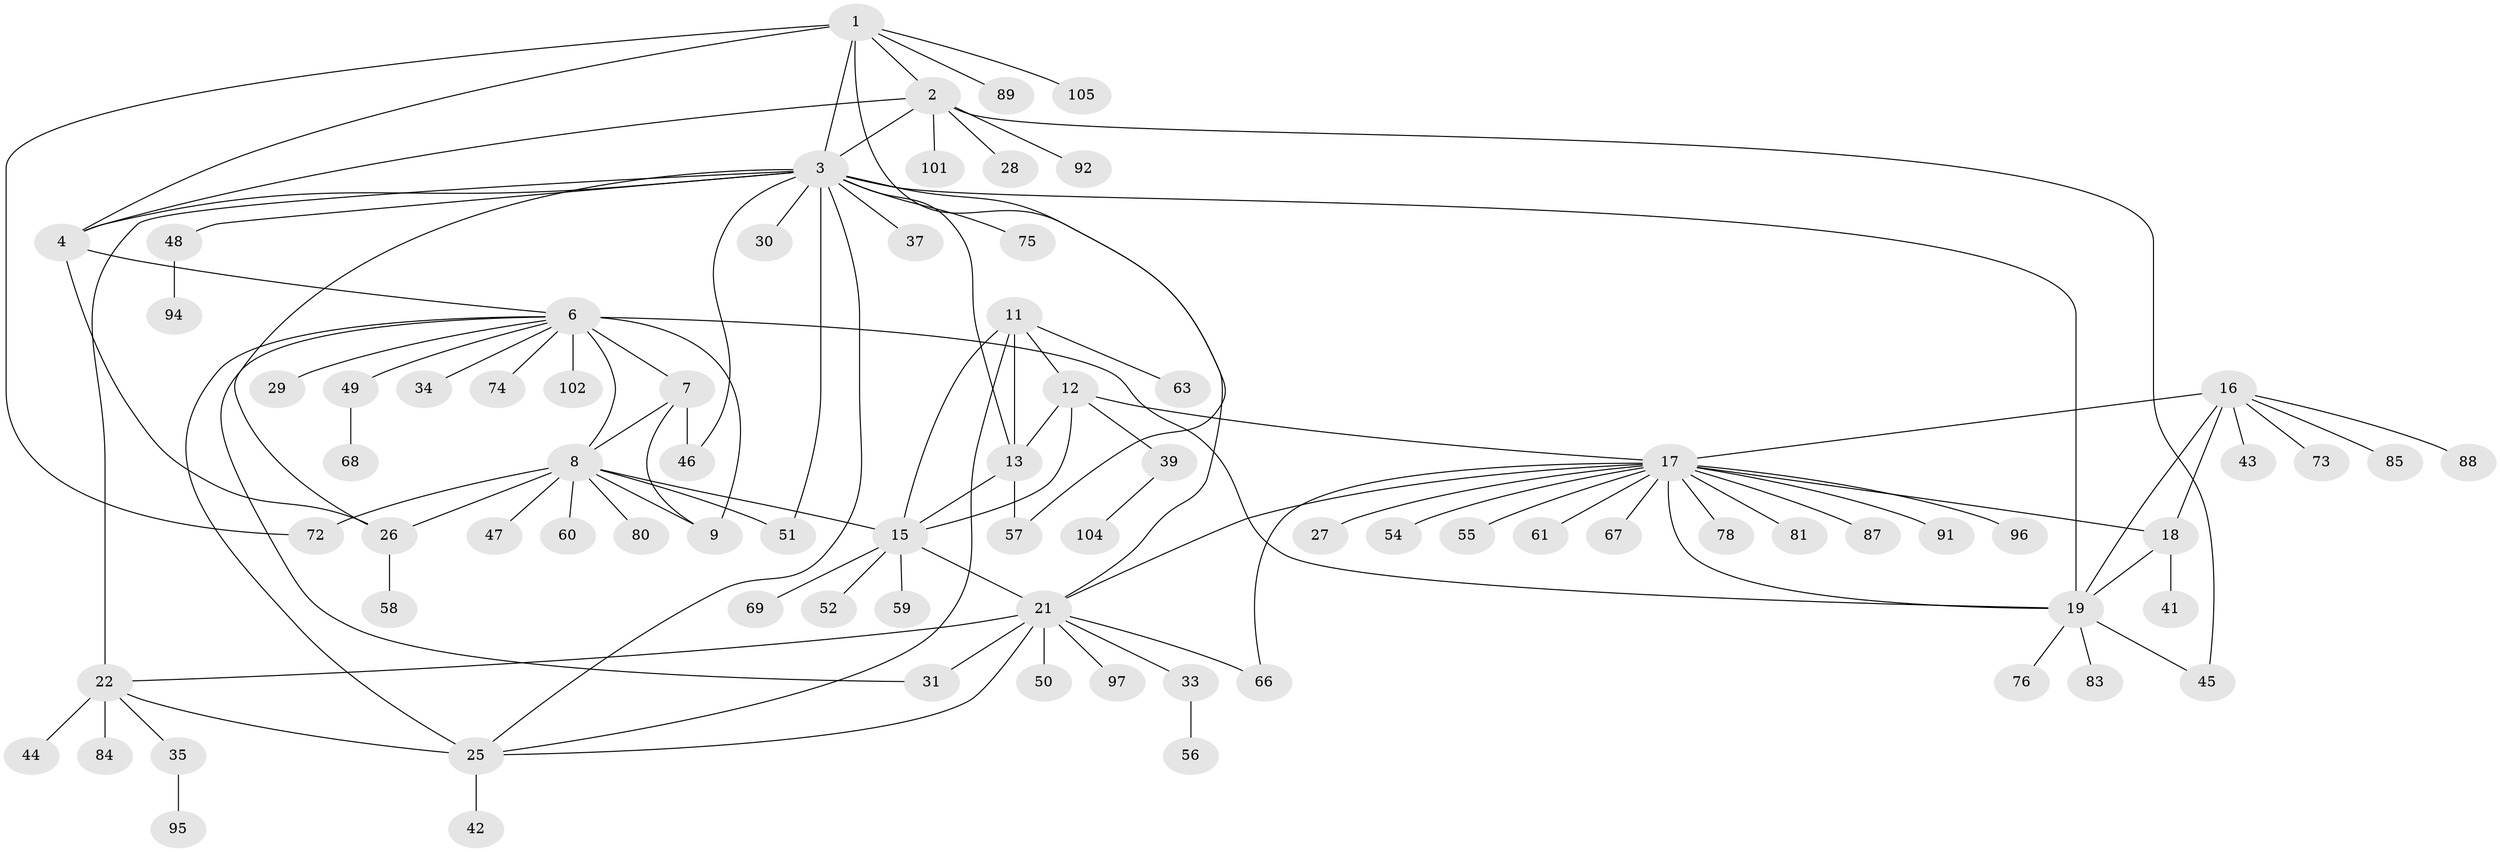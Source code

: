 // original degree distribution, {8: 0.01904761904761905, 9: 0.02857142857142857, 11: 0.02857142857142857, 7: 0.0380952380952381, 4: 0.02857142857142857, 6: 0.0380952380952381, 12: 0.01904761904761905, 5: 0.02857142857142857, 10: 0.01904761904761905, 1: 0.5619047619047619, 2: 0.17142857142857143, 3: 0.01904761904761905}
// Generated by graph-tools (version 1.1) at 2025/11/02/27/25 16:11:35]
// undirected, 79 vertices, 109 edges
graph export_dot {
graph [start="1"]
  node [color=gray90,style=filled];
  1 [super="+5"];
  2 [super="+100"];
  3 [super="+24"];
  4 [super="+65"];
  6 [super="+10"];
  7 [super="+70"];
  8 [super="+64"];
  9;
  11 [super="+14"];
  12 [super="+32"];
  13 [super="+71"];
  15 [super="+38"];
  16 [super="+98"];
  17 [super="+20"];
  18 [super="+82"];
  19 [super="+99"];
  21 [super="+86"];
  22 [super="+23"];
  25 [super="+90"];
  26 [super="+79"];
  27;
  28;
  29 [super="+62"];
  30;
  31 [super="+77"];
  33;
  34;
  35 [super="+36"];
  37;
  39 [super="+40"];
  41;
  42;
  43;
  44;
  45 [super="+53"];
  46 [super="+103"];
  47;
  48;
  49;
  50;
  51;
  52;
  54;
  55;
  56;
  57;
  58;
  59;
  60;
  61;
  63;
  66;
  67;
  68;
  69;
  72;
  73;
  74;
  75;
  76;
  78;
  80;
  81;
  83;
  84;
  85;
  87;
  88 [super="+93"];
  89;
  91;
  92;
  94;
  95;
  96;
  97;
  101;
  102;
  104;
  105;
  1 -- 2 [weight=2];
  1 -- 3 [weight=2];
  1 -- 4 [weight=2];
  1 -- 57;
  1 -- 72;
  1 -- 89;
  1 -- 105;
  2 -- 3;
  2 -- 4;
  2 -- 28;
  2 -- 45;
  2 -- 92;
  2 -- 101;
  3 -- 4;
  3 -- 13;
  3 -- 19;
  3 -- 30;
  3 -- 46;
  3 -- 48;
  3 -- 75;
  3 -- 37;
  3 -- 51;
  3 -- 21;
  3 -- 22 [weight=2];
  3 -- 25;
  3 -- 26;
  4 -- 26;
  4 -- 6;
  6 -- 7 [weight=2];
  6 -- 8 [weight=2];
  6 -- 9 [weight=2];
  6 -- 25;
  6 -- 29;
  6 -- 34;
  6 -- 102;
  6 -- 74;
  6 -- 49;
  6 -- 19;
  6 -- 31;
  7 -- 8;
  7 -- 9;
  7 -- 46;
  8 -- 9;
  8 -- 15;
  8 -- 47;
  8 -- 51;
  8 -- 60;
  8 -- 72;
  8 -- 80;
  8 -- 26;
  11 -- 12 [weight=2];
  11 -- 13 [weight=2];
  11 -- 15 [weight=2];
  11 -- 63;
  11 -- 25;
  12 -- 13;
  12 -- 15;
  12 -- 39;
  12 -- 17;
  13 -- 15;
  13 -- 57;
  15 -- 21;
  15 -- 52;
  15 -- 59;
  15 -- 69;
  16 -- 17 [weight=2];
  16 -- 18;
  16 -- 19;
  16 -- 43;
  16 -- 73;
  16 -- 85;
  16 -- 88;
  17 -- 18 [weight=2];
  17 -- 19 [weight=2];
  17 -- 54;
  17 -- 66;
  17 -- 67;
  17 -- 87;
  17 -- 91;
  17 -- 96;
  17 -- 78;
  17 -- 81;
  17 -- 21;
  17 -- 55;
  17 -- 27;
  17 -- 61;
  18 -- 19;
  18 -- 41;
  19 -- 76;
  19 -- 83;
  19 -- 45;
  21 -- 22 [weight=2];
  21 -- 25;
  21 -- 31;
  21 -- 33;
  21 -- 50;
  21 -- 66;
  21 -- 97;
  22 -- 25 [weight=2];
  22 -- 35;
  22 -- 84;
  22 -- 44;
  25 -- 42;
  26 -- 58;
  33 -- 56;
  35 -- 95;
  39 -- 104;
  48 -- 94;
  49 -- 68;
}
